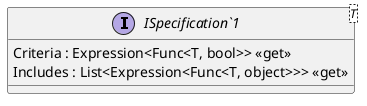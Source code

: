 @startuml
interface "ISpecification`1"<T> {
    Criteria : Expression<Func<T, bool>> <<get>>
    Includes : List<Expression<Func<T, object>>> <<get>>
}
@enduml
